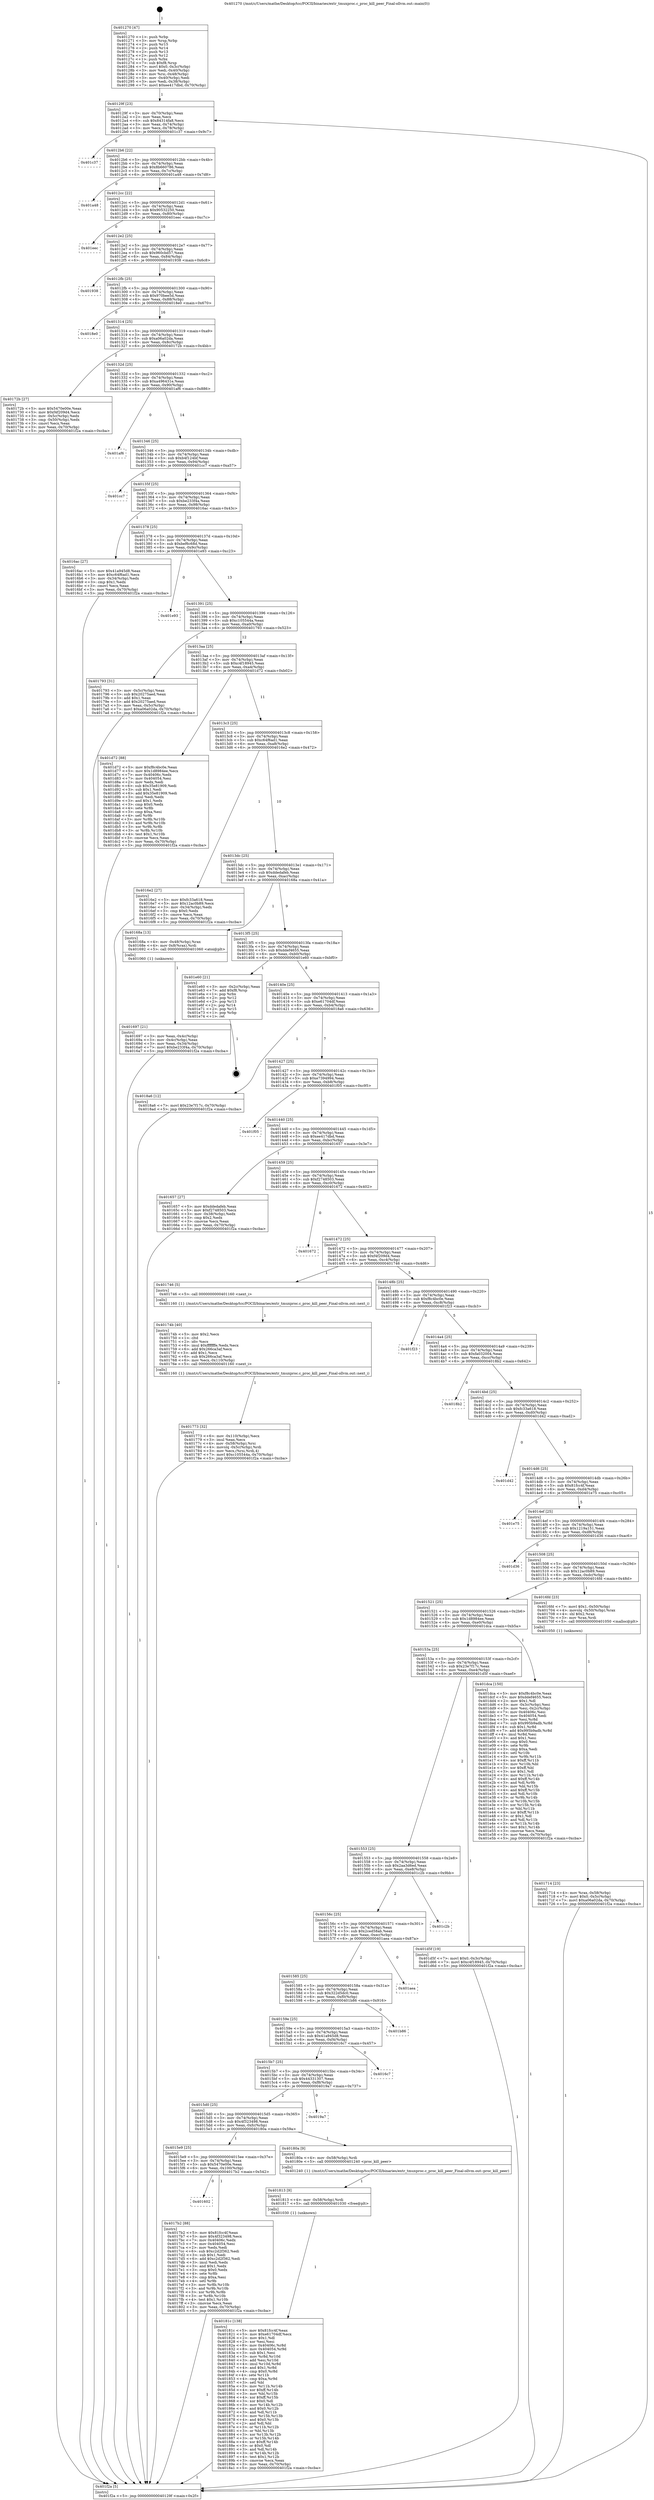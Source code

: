 digraph "0x401270" {
  label = "0x401270 (/mnt/c/Users/mathe/Desktop/tcc/POCII/binaries/extr_tmuxproc.c_proc_kill_peer_Final-ollvm.out::main(0))"
  labelloc = "t"
  node[shape=record]

  Entry [label="",width=0.3,height=0.3,shape=circle,fillcolor=black,style=filled]
  "0x40129f" [label="{
     0x40129f [23]\l
     | [instrs]\l
     &nbsp;&nbsp;0x40129f \<+3\>: mov -0x70(%rbp),%eax\l
     &nbsp;&nbsp;0x4012a2 \<+2\>: mov %eax,%ecx\l
     &nbsp;&nbsp;0x4012a4 \<+6\>: sub $0x84314fa8,%ecx\l
     &nbsp;&nbsp;0x4012aa \<+3\>: mov %eax,-0x74(%rbp)\l
     &nbsp;&nbsp;0x4012ad \<+3\>: mov %ecx,-0x78(%rbp)\l
     &nbsp;&nbsp;0x4012b0 \<+6\>: je 0000000000401c37 \<main+0x9c7\>\l
  }"]
  "0x401c37" [label="{
     0x401c37\l
  }", style=dashed]
  "0x4012b6" [label="{
     0x4012b6 [22]\l
     | [instrs]\l
     &nbsp;&nbsp;0x4012b6 \<+5\>: jmp 00000000004012bb \<main+0x4b\>\l
     &nbsp;&nbsp;0x4012bb \<+3\>: mov -0x74(%rbp),%eax\l
     &nbsp;&nbsp;0x4012be \<+5\>: sub $0x8b660786,%eax\l
     &nbsp;&nbsp;0x4012c3 \<+3\>: mov %eax,-0x7c(%rbp)\l
     &nbsp;&nbsp;0x4012c6 \<+6\>: je 0000000000401a48 \<main+0x7d8\>\l
  }"]
  Exit [label="",width=0.3,height=0.3,shape=circle,fillcolor=black,style=filled,peripheries=2]
  "0x401a48" [label="{
     0x401a48\l
  }", style=dashed]
  "0x4012cc" [label="{
     0x4012cc [22]\l
     | [instrs]\l
     &nbsp;&nbsp;0x4012cc \<+5\>: jmp 00000000004012d1 \<main+0x61\>\l
     &nbsp;&nbsp;0x4012d1 \<+3\>: mov -0x74(%rbp),%eax\l
     &nbsp;&nbsp;0x4012d4 \<+5\>: sub $0x90532250,%eax\l
     &nbsp;&nbsp;0x4012d9 \<+3\>: mov %eax,-0x80(%rbp)\l
     &nbsp;&nbsp;0x4012dc \<+6\>: je 0000000000401eec \<main+0xc7c\>\l
  }"]
  "0x40181c" [label="{
     0x40181c [138]\l
     | [instrs]\l
     &nbsp;&nbsp;0x40181c \<+5\>: mov $0x81fcc4f,%eax\l
     &nbsp;&nbsp;0x401821 \<+5\>: mov $0xe61704df,%ecx\l
     &nbsp;&nbsp;0x401826 \<+2\>: mov $0x1,%dl\l
     &nbsp;&nbsp;0x401828 \<+2\>: xor %esi,%esi\l
     &nbsp;&nbsp;0x40182a \<+8\>: mov 0x40406c,%r8d\l
     &nbsp;&nbsp;0x401832 \<+8\>: mov 0x404054,%r9d\l
     &nbsp;&nbsp;0x40183a \<+3\>: sub $0x1,%esi\l
     &nbsp;&nbsp;0x40183d \<+3\>: mov %r8d,%r10d\l
     &nbsp;&nbsp;0x401840 \<+3\>: add %esi,%r10d\l
     &nbsp;&nbsp;0x401843 \<+4\>: imul %r10d,%r8d\l
     &nbsp;&nbsp;0x401847 \<+4\>: and $0x1,%r8d\l
     &nbsp;&nbsp;0x40184b \<+4\>: cmp $0x0,%r8d\l
     &nbsp;&nbsp;0x40184f \<+4\>: sete %r11b\l
     &nbsp;&nbsp;0x401853 \<+4\>: cmp $0xa,%r9d\l
     &nbsp;&nbsp;0x401857 \<+3\>: setl %bl\l
     &nbsp;&nbsp;0x40185a \<+3\>: mov %r11b,%r14b\l
     &nbsp;&nbsp;0x40185d \<+4\>: xor $0xff,%r14b\l
     &nbsp;&nbsp;0x401861 \<+3\>: mov %bl,%r15b\l
     &nbsp;&nbsp;0x401864 \<+4\>: xor $0xff,%r15b\l
     &nbsp;&nbsp;0x401868 \<+3\>: xor $0x0,%dl\l
     &nbsp;&nbsp;0x40186b \<+3\>: mov %r14b,%r12b\l
     &nbsp;&nbsp;0x40186e \<+4\>: and $0x0,%r12b\l
     &nbsp;&nbsp;0x401872 \<+3\>: and %dl,%r11b\l
     &nbsp;&nbsp;0x401875 \<+3\>: mov %r15b,%r13b\l
     &nbsp;&nbsp;0x401878 \<+4\>: and $0x0,%r13b\l
     &nbsp;&nbsp;0x40187c \<+2\>: and %dl,%bl\l
     &nbsp;&nbsp;0x40187e \<+3\>: or %r11b,%r12b\l
     &nbsp;&nbsp;0x401881 \<+3\>: or %bl,%r13b\l
     &nbsp;&nbsp;0x401884 \<+3\>: xor %r13b,%r12b\l
     &nbsp;&nbsp;0x401887 \<+3\>: or %r15b,%r14b\l
     &nbsp;&nbsp;0x40188a \<+4\>: xor $0xff,%r14b\l
     &nbsp;&nbsp;0x40188e \<+3\>: or $0x0,%dl\l
     &nbsp;&nbsp;0x401891 \<+3\>: and %dl,%r14b\l
     &nbsp;&nbsp;0x401894 \<+3\>: or %r14b,%r12b\l
     &nbsp;&nbsp;0x401897 \<+4\>: test $0x1,%r12b\l
     &nbsp;&nbsp;0x40189b \<+3\>: cmovne %ecx,%eax\l
     &nbsp;&nbsp;0x40189e \<+3\>: mov %eax,-0x70(%rbp)\l
     &nbsp;&nbsp;0x4018a1 \<+5\>: jmp 0000000000401f2a \<main+0xcba\>\l
  }"]
  "0x401eec" [label="{
     0x401eec\l
  }", style=dashed]
  "0x4012e2" [label="{
     0x4012e2 [25]\l
     | [instrs]\l
     &nbsp;&nbsp;0x4012e2 \<+5\>: jmp 00000000004012e7 \<main+0x77\>\l
     &nbsp;&nbsp;0x4012e7 \<+3\>: mov -0x74(%rbp),%eax\l
     &nbsp;&nbsp;0x4012ea \<+5\>: sub $0x960cbd57,%eax\l
     &nbsp;&nbsp;0x4012ef \<+6\>: mov %eax,-0x84(%rbp)\l
     &nbsp;&nbsp;0x4012f5 \<+6\>: je 0000000000401938 \<main+0x6c8\>\l
  }"]
  "0x401813" [label="{
     0x401813 [9]\l
     | [instrs]\l
     &nbsp;&nbsp;0x401813 \<+4\>: mov -0x58(%rbp),%rdi\l
     &nbsp;&nbsp;0x401817 \<+5\>: call 0000000000401030 \<free@plt\>\l
     | [calls]\l
     &nbsp;&nbsp;0x401030 \{1\} (unknown)\l
  }"]
  "0x401938" [label="{
     0x401938\l
  }", style=dashed]
  "0x4012fb" [label="{
     0x4012fb [25]\l
     | [instrs]\l
     &nbsp;&nbsp;0x4012fb \<+5\>: jmp 0000000000401300 \<main+0x90\>\l
     &nbsp;&nbsp;0x401300 \<+3\>: mov -0x74(%rbp),%eax\l
     &nbsp;&nbsp;0x401303 \<+5\>: sub $0x970bee5d,%eax\l
     &nbsp;&nbsp;0x401308 \<+6\>: mov %eax,-0x88(%rbp)\l
     &nbsp;&nbsp;0x40130e \<+6\>: je 00000000004018e0 \<main+0x670\>\l
  }"]
  "0x401602" [label="{
     0x401602\l
  }", style=dashed]
  "0x4018e0" [label="{
     0x4018e0\l
  }", style=dashed]
  "0x401314" [label="{
     0x401314 [25]\l
     | [instrs]\l
     &nbsp;&nbsp;0x401314 \<+5\>: jmp 0000000000401319 \<main+0xa9\>\l
     &nbsp;&nbsp;0x401319 \<+3\>: mov -0x74(%rbp),%eax\l
     &nbsp;&nbsp;0x40131c \<+5\>: sub $0xa06a02da,%eax\l
     &nbsp;&nbsp;0x401321 \<+6\>: mov %eax,-0x8c(%rbp)\l
     &nbsp;&nbsp;0x401327 \<+6\>: je 000000000040172b \<main+0x4bb\>\l
  }"]
  "0x4017b2" [label="{
     0x4017b2 [88]\l
     | [instrs]\l
     &nbsp;&nbsp;0x4017b2 \<+5\>: mov $0x81fcc4f,%eax\l
     &nbsp;&nbsp;0x4017b7 \<+5\>: mov $0x4f323498,%ecx\l
     &nbsp;&nbsp;0x4017bc \<+7\>: mov 0x40406c,%edx\l
     &nbsp;&nbsp;0x4017c3 \<+7\>: mov 0x404054,%esi\l
     &nbsp;&nbsp;0x4017ca \<+2\>: mov %edx,%edi\l
     &nbsp;&nbsp;0x4017cc \<+6\>: sub $0xc2d2f362,%edi\l
     &nbsp;&nbsp;0x4017d2 \<+3\>: sub $0x1,%edi\l
     &nbsp;&nbsp;0x4017d5 \<+6\>: add $0xc2d2f362,%edi\l
     &nbsp;&nbsp;0x4017db \<+3\>: imul %edi,%edx\l
     &nbsp;&nbsp;0x4017de \<+3\>: and $0x1,%edx\l
     &nbsp;&nbsp;0x4017e1 \<+3\>: cmp $0x0,%edx\l
     &nbsp;&nbsp;0x4017e4 \<+4\>: sete %r8b\l
     &nbsp;&nbsp;0x4017e8 \<+3\>: cmp $0xa,%esi\l
     &nbsp;&nbsp;0x4017eb \<+4\>: setl %r9b\l
     &nbsp;&nbsp;0x4017ef \<+3\>: mov %r8b,%r10b\l
     &nbsp;&nbsp;0x4017f2 \<+3\>: and %r9b,%r10b\l
     &nbsp;&nbsp;0x4017f5 \<+3\>: xor %r9b,%r8b\l
     &nbsp;&nbsp;0x4017f8 \<+3\>: or %r8b,%r10b\l
     &nbsp;&nbsp;0x4017fb \<+4\>: test $0x1,%r10b\l
     &nbsp;&nbsp;0x4017ff \<+3\>: cmovne %ecx,%eax\l
     &nbsp;&nbsp;0x401802 \<+3\>: mov %eax,-0x70(%rbp)\l
     &nbsp;&nbsp;0x401805 \<+5\>: jmp 0000000000401f2a \<main+0xcba\>\l
  }"]
  "0x40172b" [label="{
     0x40172b [27]\l
     | [instrs]\l
     &nbsp;&nbsp;0x40172b \<+5\>: mov $0x5470e00e,%eax\l
     &nbsp;&nbsp;0x401730 \<+5\>: mov $0xf4f209d4,%ecx\l
     &nbsp;&nbsp;0x401735 \<+3\>: mov -0x5c(%rbp),%edx\l
     &nbsp;&nbsp;0x401738 \<+3\>: cmp -0x50(%rbp),%edx\l
     &nbsp;&nbsp;0x40173b \<+3\>: cmovl %ecx,%eax\l
     &nbsp;&nbsp;0x40173e \<+3\>: mov %eax,-0x70(%rbp)\l
     &nbsp;&nbsp;0x401741 \<+5\>: jmp 0000000000401f2a \<main+0xcba\>\l
  }"]
  "0x40132d" [label="{
     0x40132d [25]\l
     | [instrs]\l
     &nbsp;&nbsp;0x40132d \<+5\>: jmp 0000000000401332 \<main+0xc2\>\l
     &nbsp;&nbsp;0x401332 \<+3\>: mov -0x74(%rbp),%eax\l
     &nbsp;&nbsp;0x401335 \<+5\>: sub $0xa496431e,%eax\l
     &nbsp;&nbsp;0x40133a \<+6\>: mov %eax,-0x90(%rbp)\l
     &nbsp;&nbsp;0x401340 \<+6\>: je 0000000000401af6 \<main+0x886\>\l
  }"]
  "0x4015e9" [label="{
     0x4015e9 [25]\l
     | [instrs]\l
     &nbsp;&nbsp;0x4015e9 \<+5\>: jmp 00000000004015ee \<main+0x37e\>\l
     &nbsp;&nbsp;0x4015ee \<+3\>: mov -0x74(%rbp),%eax\l
     &nbsp;&nbsp;0x4015f1 \<+5\>: sub $0x5470e00e,%eax\l
     &nbsp;&nbsp;0x4015f6 \<+6\>: mov %eax,-0x100(%rbp)\l
     &nbsp;&nbsp;0x4015fc \<+6\>: je 00000000004017b2 \<main+0x542\>\l
  }"]
  "0x401af6" [label="{
     0x401af6\l
  }", style=dashed]
  "0x401346" [label="{
     0x401346 [25]\l
     | [instrs]\l
     &nbsp;&nbsp;0x401346 \<+5\>: jmp 000000000040134b \<main+0xdb\>\l
     &nbsp;&nbsp;0x40134b \<+3\>: mov -0x74(%rbp),%eax\l
     &nbsp;&nbsp;0x40134e \<+5\>: sub $0xb4f124bf,%eax\l
     &nbsp;&nbsp;0x401353 \<+6\>: mov %eax,-0x94(%rbp)\l
     &nbsp;&nbsp;0x401359 \<+6\>: je 0000000000401cc7 \<main+0xa57\>\l
  }"]
  "0x40180a" [label="{
     0x40180a [9]\l
     | [instrs]\l
     &nbsp;&nbsp;0x40180a \<+4\>: mov -0x58(%rbp),%rdi\l
     &nbsp;&nbsp;0x40180e \<+5\>: call 0000000000401240 \<proc_kill_peer\>\l
     | [calls]\l
     &nbsp;&nbsp;0x401240 \{1\} (/mnt/c/Users/mathe/Desktop/tcc/POCII/binaries/extr_tmuxproc.c_proc_kill_peer_Final-ollvm.out::proc_kill_peer)\l
  }"]
  "0x401cc7" [label="{
     0x401cc7\l
  }", style=dashed]
  "0x40135f" [label="{
     0x40135f [25]\l
     | [instrs]\l
     &nbsp;&nbsp;0x40135f \<+5\>: jmp 0000000000401364 \<main+0xf4\>\l
     &nbsp;&nbsp;0x401364 \<+3\>: mov -0x74(%rbp),%eax\l
     &nbsp;&nbsp;0x401367 \<+5\>: sub $0xbe233f4a,%eax\l
     &nbsp;&nbsp;0x40136c \<+6\>: mov %eax,-0x98(%rbp)\l
     &nbsp;&nbsp;0x401372 \<+6\>: je 00000000004016ac \<main+0x43c\>\l
  }"]
  "0x4015d0" [label="{
     0x4015d0 [25]\l
     | [instrs]\l
     &nbsp;&nbsp;0x4015d0 \<+5\>: jmp 00000000004015d5 \<main+0x365\>\l
     &nbsp;&nbsp;0x4015d5 \<+3\>: mov -0x74(%rbp),%eax\l
     &nbsp;&nbsp;0x4015d8 \<+5\>: sub $0x4f323498,%eax\l
     &nbsp;&nbsp;0x4015dd \<+6\>: mov %eax,-0xfc(%rbp)\l
     &nbsp;&nbsp;0x4015e3 \<+6\>: je 000000000040180a \<main+0x59a\>\l
  }"]
  "0x4016ac" [label="{
     0x4016ac [27]\l
     | [instrs]\l
     &nbsp;&nbsp;0x4016ac \<+5\>: mov $0x41a945d8,%eax\l
     &nbsp;&nbsp;0x4016b1 \<+5\>: mov $0xc64f6ad1,%ecx\l
     &nbsp;&nbsp;0x4016b6 \<+3\>: mov -0x34(%rbp),%edx\l
     &nbsp;&nbsp;0x4016b9 \<+3\>: cmp $0x1,%edx\l
     &nbsp;&nbsp;0x4016bc \<+3\>: cmovl %ecx,%eax\l
     &nbsp;&nbsp;0x4016bf \<+3\>: mov %eax,-0x70(%rbp)\l
     &nbsp;&nbsp;0x4016c2 \<+5\>: jmp 0000000000401f2a \<main+0xcba\>\l
  }"]
  "0x401378" [label="{
     0x401378 [25]\l
     | [instrs]\l
     &nbsp;&nbsp;0x401378 \<+5\>: jmp 000000000040137d \<main+0x10d\>\l
     &nbsp;&nbsp;0x40137d \<+3\>: mov -0x74(%rbp),%eax\l
     &nbsp;&nbsp;0x401380 \<+5\>: sub $0xbef6c68d,%eax\l
     &nbsp;&nbsp;0x401385 \<+6\>: mov %eax,-0x9c(%rbp)\l
     &nbsp;&nbsp;0x40138b \<+6\>: je 0000000000401e93 \<main+0xc23\>\l
  }"]
  "0x4019a7" [label="{
     0x4019a7\l
  }", style=dashed]
  "0x401e93" [label="{
     0x401e93\l
  }", style=dashed]
  "0x401391" [label="{
     0x401391 [25]\l
     | [instrs]\l
     &nbsp;&nbsp;0x401391 \<+5\>: jmp 0000000000401396 \<main+0x126\>\l
     &nbsp;&nbsp;0x401396 \<+3\>: mov -0x74(%rbp),%eax\l
     &nbsp;&nbsp;0x401399 \<+5\>: sub $0xc105544a,%eax\l
     &nbsp;&nbsp;0x40139e \<+6\>: mov %eax,-0xa0(%rbp)\l
     &nbsp;&nbsp;0x4013a4 \<+6\>: je 0000000000401793 \<main+0x523\>\l
  }"]
  "0x4015b7" [label="{
     0x4015b7 [25]\l
     | [instrs]\l
     &nbsp;&nbsp;0x4015b7 \<+5\>: jmp 00000000004015bc \<main+0x34c\>\l
     &nbsp;&nbsp;0x4015bc \<+3\>: mov -0x74(%rbp),%eax\l
     &nbsp;&nbsp;0x4015bf \<+5\>: sub $0x44331307,%eax\l
     &nbsp;&nbsp;0x4015c4 \<+6\>: mov %eax,-0xf8(%rbp)\l
     &nbsp;&nbsp;0x4015ca \<+6\>: je 00000000004019a7 \<main+0x737\>\l
  }"]
  "0x401793" [label="{
     0x401793 [31]\l
     | [instrs]\l
     &nbsp;&nbsp;0x401793 \<+3\>: mov -0x5c(%rbp),%eax\l
     &nbsp;&nbsp;0x401796 \<+5\>: sub $0x20275aed,%eax\l
     &nbsp;&nbsp;0x40179b \<+3\>: add $0x1,%eax\l
     &nbsp;&nbsp;0x40179e \<+5\>: add $0x20275aed,%eax\l
     &nbsp;&nbsp;0x4017a3 \<+3\>: mov %eax,-0x5c(%rbp)\l
     &nbsp;&nbsp;0x4017a6 \<+7\>: movl $0xa06a02da,-0x70(%rbp)\l
     &nbsp;&nbsp;0x4017ad \<+5\>: jmp 0000000000401f2a \<main+0xcba\>\l
  }"]
  "0x4013aa" [label="{
     0x4013aa [25]\l
     | [instrs]\l
     &nbsp;&nbsp;0x4013aa \<+5\>: jmp 00000000004013af \<main+0x13f\>\l
     &nbsp;&nbsp;0x4013af \<+3\>: mov -0x74(%rbp),%eax\l
     &nbsp;&nbsp;0x4013b2 \<+5\>: sub $0xc4f18945,%eax\l
     &nbsp;&nbsp;0x4013b7 \<+6\>: mov %eax,-0xa4(%rbp)\l
     &nbsp;&nbsp;0x4013bd \<+6\>: je 0000000000401d72 \<main+0xb02\>\l
  }"]
  "0x4016c7" [label="{
     0x4016c7\l
  }", style=dashed]
  "0x401d72" [label="{
     0x401d72 [88]\l
     | [instrs]\l
     &nbsp;&nbsp;0x401d72 \<+5\>: mov $0xf8c4bc0e,%eax\l
     &nbsp;&nbsp;0x401d77 \<+5\>: mov $0x1d8984ee,%ecx\l
     &nbsp;&nbsp;0x401d7c \<+7\>: mov 0x40406c,%edx\l
     &nbsp;&nbsp;0x401d83 \<+7\>: mov 0x404054,%esi\l
     &nbsp;&nbsp;0x401d8a \<+2\>: mov %edx,%edi\l
     &nbsp;&nbsp;0x401d8c \<+6\>: sub $0x35e81909,%edi\l
     &nbsp;&nbsp;0x401d92 \<+3\>: sub $0x1,%edi\l
     &nbsp;&nbsp;0x401d95 \<+6\>: add $0x35e81909,%edi\l
     &nbsp;&nbsp;0x401d9b \<+3\>: imul %edi,%edx\l
     &nbsp;&nbsp;0x401d9e \<+3\>: and $0x1,%edx\l
     &nbsp;&nbsp;0x401da1 \<+3\>: cmp $0x0,%edx\l
     &nbsp;&nbsp;0x401da4 \<+4\>: sete %r8b\l
     &nbsp;&nbsp;0x401da8 \<+3\>: cmp $0xa,%esi\l
     &nbsp;&nbsp;0x401dab \<+4\>: setl %r9b\l
     &nbsp;&nbsp;0x401daf \<+3\>: mov %r8b,%r10b\l
     &nbsp;&nbsp;0x401db2 \<+3\>: and %r9b,%r10b\l
     &nbsp;&nbsp;0x401db5 \<+3\>: xor %r9b,%r8b\l
     &nbsp;&nbsp;0x401db8 \<+3\>: or %r8b,%r10b\l
     &nbsp;&nbsp;0x401dbb \<+4\>: test $0x1,%r10b\l
     &nbsp;&nbsp;0x401dbf \<+3\>: cmovne %ecx,%eax\l
     &nbsp;&nbsp;0x401dc2 \<+3\>: mov %eax,-0x70(%rbp)\l
     &nbsp;&nbsp;0x401dc5 \<+5\>: jmp 0000000000401f2a \<main+0xcba\>\l
  }"]
  "0x4013c3" [label="{
     0x4013c3 [25]\l
     | [instrs]\l
     &nbsp;&nbsp;0x4013c3 \<+5\>: jmp 00000000004013c8 \<main+0x158\>\l
     &nbsp;&nbsp;0x4013c8 \<+3\>: mov -0x74(%rbp),%eax\l
     &nbsp;&nbsp;0x4013cb \<+5\>: sub $0xc64f6ad1,%eax\l
     &nbsp;&nbsp;0x4013d0 \<+6\>: mov %eax,-0xa8(%rbp)\l
     &nbsp;&nbsp;0x4013d6 \<+6\>: je 00000000004016e2 \<main+0x472\>\l
  }"]
  "0x40159e" [label="{
     0x40159e [25]\l
     | [instrs]\l
     &nbsp;&nbsp;0x40159e \<+5\>: jmp 00000000004015a3 \<main+0x333\>\l
     &nbsp;&nbsp;0x4015a3 \<+3\>: mov -0x74(%rbp),%eax\l
     &nbsp;&nbsp;0x4015a6 \<+5\>: sub $0x41a945d8,%eax\l
     &nbsp;&nbsp;0x4015ab \<+6\>: mov %eax,-0xf4(%rbp)\l
     &nbsp;&nbsp;0x4015b1 \<+6\>: je 00000000004016c7 \<main+0x457\>\l
  }"]
  "0x4016e2" [label="{
     0x4016e2 [27]\l
     | [instrs]\l
     &nbsp;&nbsp;0x4016e2 \<+5\>: mov $0xfc33a618,%eax\l
     &nbsp;&nbsp;0x4016e7 \<+5\>: mov $0x12ac0b89,%ecx\l
     &nbsp;&nbsp;0x4016ec \<+3\>: mov -0x34(%rbp),%edx\l
     &nbsp;&nbsp;0x4016ef \<+3\>: cmp $0x0,%edx\l
     &nbsp;&nbsp;0x4016f2 \<+3\>: cmove %ecx,%eax\l
     &nbsp;&nbsp;0x4016f5 \<+3\>: mov %eax,-0x70(%rbp)\l
     &nbsp;&nbsp;0x4016f8 \<+5\>: jmp 0000000000401f2a \<main+0xcba\>\l
  }"]
  "0x4013dc" [label="{
     0x4013dc [25]\l
     | [instrs]\l
     &nbsp;&nbsp;0x4013dc \<+5\>: jmp 00000000004013e1 \<main+0x171\>\l
     &nbsp;&nbsp;0x4013e1 \<+3\>: mov -0x74(%rbp),%eax\l
     &nbsp;&nbsp;0x4013e4 \<+5\>: sub $0xddedafeb,%eax\l
     &nbsp;&nbsp;0x4013e9 \<+6\>: mov %eax,-0xac(%rbp)\l
     &nbsp;&nbsp;0x4013ef \<+6\>: je 000000000040168a \<main+0x41a\>\l
  }"]
  "0x401b86" [label="{
     0x401b86\l
  }", style=dashed]
  "0x40168a" [label="{
     0x40168a [13]\l
     | [instrs]\l
     &nbsp;&nbsp;0x40168a \<+4\>: mov -0x48(%rbp),%rax\l
     &nbsp;&nbsp;0x40168e \<+4\>: mov 0x8(%rax),%rdi\l
     &nbsp;&nbsp;0x401692 \<+5\>: call 0000000000401060 \<atoi@plt\>\l
     | [calls]\l
     &nbsp;&nbsp;0x401060 \{1\} (unknown)\l
  }"]
  "0x4013f5" [label="{
     0x4013f5 [25]\l
     | [instrs]\l
     &nbsp;&nbsp;0x4013f5 \<+5\>: jmp 00000000004013fa \<main+0x18a\>\l
     &nbsp;&nbsp;0x4013fa \<+3\>: mov -0x74(%rbp),%eax\l
     &nbsp;&nbsp;0x4013fd \<+5\>: sub $0xddef4655,%eax\l
     &nbsp;&nbsp;0x401402 \<+6\>: mov %eax,-0xb0(%rbp)\l
     &nbsp;&nbsp;0x401408 \<+6\>: je 0000000000401e60 \<main+0xbf0\>\l
  }"]
  "0x401585" [label="{
     0x401585 [25]\l
     | [instrs]\l
     &nbsp;&nbsp;0x401585 \<+5\>: jmp 000000000040158a \<main+0x31a\>\l
     &nbsp;&nbsp;0x40158a \<+3\>: mov -0x74(%rbp),%eax\l
     &nbsp;&nbsp;0x40158d \<+5\>: sub $0x322d5dc0,%eax\l
     &nbsp;&nbsp;0x401592 \<+6\>: mov %eax,-0xf0(%rbp)\l
     &nbsp;&nbsp;0x401598 \<+6\>: je 0000000000401b86 \<main+0x916\>\l
  }"]
  "0x401e60" [label="{
     0x401e60 [21]\l
     | [instrs]\l
     &nbsp;&nbsp;0x401e60 \<+3\>: mov -0x2c(%rbp),%eax\l
     &nbsp;&nbsp;0x401e63 \<+7\>: add $0xf8,%rsp\l
     &nbsp;&nbsp;0x401e6a \<+1\>: pop %rbx\l
     &nbsp;&nbsp;0x401e6b \<+2\>: pop %r12\l
     &nbsp;&nbsp;0x401e6d \<+2\>: pop %r13\l
     &nbsp;&nbsp;0x401e6f \<+2\>: pop %r14\l
     &nbsp;&nbsp;0x401e71 \<+2\>: pop %r15\l
     &nbsp;&nbsp;0x401e73 \<+1\>: pop %rbp\l
     &nbsp;&nbsp;0x401e74 \<+1\>: ret\l
  }"]
  "0x40140e" [label="{
     0x40140e [25]\l
     | [instrs]\l
     &nbsp;&nbsp;0x40140e \<+5\>: jmp 0000000000401413 \<main+0x1a3\>\l
     &nbsp;&nbsp;0x401413 \<+3\>: mov -0x74(%rbp),%eax\l
     &nbsp;&nbsp;0x401416 \<+5\>: sub $0xe61704df,%eax\l
     &nbsp;&nbsp;0x40141b \<+6\>: mov %eax,-0xb4(%rbp)\l
     &nbsp;&nbsp;0x401421 \<+6\>: je 00000000004018a6 \<main+0x636\>\l
  }"]
  "0x401aea" [label="{
     0x401aea\l
  }", style=dashed]
  "0x4018a6" [label="{
     0x4018a6 [12]\l
     | [instrs]\l
     &nbsp;&nbsp;0x4018a6 \<+7\>: movl $0x23e7f17c,-0x70(%rbp)\l
     &nbsp;&nbsp;0x4018ad \<+5\>: jmp 0000000000401f2a \<main+0xcba\>\l
  }"]
  "0x401427" [label="{
     0x401427 [25]\l
     | [instrs]\l
     &nbsp;&nbsp;0x401427 \<+5\>: jmp 000000000040142c \<main+0x1bc\>\l
     &nbsp;&nbsp;0x40142c \<+3\>: mov -0x74(%rbp),%eax\l
     &nbsp;&nbsp;0x40142f \<+5\>: sub $0xe7394994,%eax\l
     &nbsp;&nbsp;0x401434 \<+6\>: mov %eax,-0xb8(%rbp)\l
     &nbsp;&nbsp;0x40143a \<+6\>: je 0000000000401f05 \<main+0xc95\>\l
  }"]
  "0x40156c" [label="{
     0x40156c [25]\l
     | [instrs]\l
     &nbsp;&nbsp;0x40156c \<+5\>: jmp 0000000000401571 \<main+0x301\>\l
     &nbsp;&nbsp;0x401571 \<+3\>: mov -0x74(%rbp),%eax\l
     &nbsp;&nbsp;0x401574 \<+5\>: sub $0x2ced58ab,%eax\l
     &nbsp;&nbsp;0x401579 \<+6\>: mov %eax,-0xec(%rbp)\l
     &nbsp;&nbsp;0x40157f \<+6\>: je 0000000000401aea \<main+0x87a\>\l
  }"]
  "0x401f05" [label="{
     0x401f05\l
  }", style=dashed]
  "0x401440" [label="{
     0x401440 [25]\l
     | [instrs]\l
     &nbsp;&nbsp;0x401440 \<+5\>: jmp 0000000000401445 \<main+0x1d5\>\l
     &nbsp;&nbsp;0x401445 \<+3\>: mov -0x74(%rbp),%eax\l
     &nbsp;&nbsp;0x401448 \<+5\>: sub $0xee417dbd,%eax\l
     &nbsp;&nbsp;0x40144d \<+6\>: mov %eax,-0xbc(%rbp)\l
     &nbsp;&nbsp;0x401453 \<+6\>: je 0000000000401657 \<main+0x3e7\>\l
  }"]
  "0x401c2b" [label="{
     0x401c2b\l
  }", style=dashed]
  "0x401657" [label="{
     0x401657 [27]\l
     | [instrs]\l
     &nbsp;&nbsp;0x401657 \<+5\>: mov $0xddedafeb,%eax\l
     &nbsp;&nbsp;0x40165c \<+5\>: mov $0xf2748503,%ecx\l
     &nbsp;&nbsp;0x401661 \<+3\>: mov -0x38(%rbp),%edx\l
     &nbsp;&nbsp;0x401664 \<+3\>: cmp $0x2,%edx\l
     &nbsp;&nbsp;0x401667 \<+3\>: cmovne %ecx,%eax\l
     &nbsp;&nbsp;0x40166a \<+3\>: mov %eax,-0x70(%rbp)\l
     &nbsp;&nbsp;0x40166d \<+5\>: jmp 0000000000401f2a \<main+0xcba\>\l
  }"]
  "0x401459" [label="{
     0x401459 [25]\l
     | [instrs]\l
     &nbsp;&nbsp;0x401459 \<+5\>: jmp 000000000040145e \<main+0x1ee\>\l
     &nbsp;&nbsp;0x40145e \<+3\>: mov -0x74(%rbp),%eax\l
     &nbsp;&nbsp;0x401461 \<+5\>: sub $0xf2748503,%eax\l
     &nbsp;&nbsp;0x401466 \<+6\>: mov %eax,-0xc0(%rbp)\l
     &nbsp;&nbsp;0x40146c \<+6\>: je 0000000000401672 \<main+0x402\>\l
  }"]
  "0x401f2a" [label="{
     0x401f2a [5]\l
     | [instrs]\l
     &nbsp;&nbsp;0x401f2a \<+5\>: jmp 000000000040129f \<main+0x2f\>\l
  }"]
  "0x401270" [label="{
     0x401270 [47]\l
     | [instrs]\l
     &nbsp;&nbsp;0x401270 \<+1\>: push %rbp\l
     &nbsp;&nbsp;0x401271 \<+3\>: mov %rsp,%rbp\l
     &nbsp;&nbsp;0x401274 \<+2\>: push %r15\l
     &nbsp;&nbsp;0x401276 \<+2\>: push %r14\l
     &nbsp;&nbsp;0x401278 \<+2\>: push %r13\l
     &nbsp;&nbsp;0x40127a \<+2\>: push %r12\l
     &nbsp;&nbsp;0x40127c \<+1\>: push %rbx\l
     &nbsp;&nbsp;0x40127d \<+7\>: sub $0xf8,%rsp\l
     &nbsp;&nbsp;0x401284 \<+7\>: movl $0x0,-0x3c(%rbp)\l
     &nbsp;&nbsp;0x40128b \<+3\>: mov %edi,-0x40(%rbp)\l
     &nbsp;&nbsp;0x40128e \<+4\>: mov %rsi,-0x48(%rbp)\l
     &nbsp;&nbsp;0x401292 \<+3\>: mov -0x40(%rbp),%edi\l
     &nbsp;&nbsp;0x401295 \<+3\>: mov %edi,-0x38(%rbp)\l
     &nbsp;&nbsp;0x401298 \<+7\>: movl $0xee417dbd,-0x70(%rbp)\l
  }"]
  "0x401697" [label="{
     0x401697 [21]\l
     | [instrs]\l
     &nbsp;&nbsp;0x401697 \<+3\>: mov %eax,-0x4c(%rbp)\l
     &nbsp;&nbsp;0x40169a \<+3\>: mov -0x4c(%rbp),%eax\l
     &nbsp;&nbsp;0x40169d \<+3\>: mov %eax,-0x34(%rbp)\l
     &nbsp;&nbsp;0x4016a0 \<+7\>: movl $0xbe233f4a,-0x70(%rbp)\l
     &nbsp;&nbsp;0x4016a7 \<+5\>: jmp 0000000000401f2a \<main+0xcba\>\l
  }"]
  "0x401553" [label="{
     0x401553 [25]\l
     | [instrs]\l
     &nbsp;&nbsp;0x401553 \<+5\>: jmp 0000000000401558 \<main+0x2e8\>\l
     &nbsp;&nbsp;0x401558 \<+3\>: mov -0x74(%rbp),%eax\l
     &nbsp;&nbsp;0x40155b \<+5\>: sub $0x2aa3d6ed,%eax\l
     &nbsp;&nbsp;0x401560 \<+6\>: mov %eax,-0xe8(%rbp)\l
     &nbsp;&nbsp;0x401566 \<+6\>: je 0000000000401c2b \<main+0x9bb\>\l
  }"]
  "0x401672" [label="{
     0x401672\l
  }", style=dashed]
  "0x401472" [label="{
     0x401472 [25]\l
     | [instrs]\l
     &nbsp;&nbsp;0x401472 \<+5\>: jmp 0000000000401477 \<main+0x207\>\l
     &nbsp;&nbsp;0x401477 \<+3\>: mov -0x74(%rbp),%eax\l
     &nbsp;&nbsp;0x40147a \<+5\>: sub $0xf4f209d4,%eax\l
     &nbsp;&nbsp;0x40147f \<+6\>: mov %eax,-0xc4(%rbp)\l
     &nbsp;&nbsp;0x401485 \<+6\>: je 0000000000401746 \<main+0x4d6\>\l
  }"]
  "0x401d5f" [label="{
     0x401d5f [19]\l
     | [instrs]\l
     &nbsp;&nbsp;0x401d5f \<+7\>: movl $0x0,-0x3c(%rbp)\l
     &nbsp;&nbsp;0x401d66 \<+7\>: movl $0xc4f18945,-0x70(%rbp)\l
     &nbsp;&nbsp;0x401d6d \<+5\>: jmp 0000000000401f2a \<main+0xcba\>\l
  }"]
  "0x401746" [label="{
     0x401746 [5]\l
     | [instrs]\l
     &nbsp;&nbsp;0x401746 \<+5\>: call 0000000000401160 \<next_i\>\l
     | [calls]\l
     &nbsp;&nbsp;0x401160 \{1\} (/mnt/c/Users/mathe/Desktop/tcc/POCII/binaries/extr_tmuxproc.c_proc_kill_peer_Final-ollvm.out::next_i)\l
  }"]
  "0x40148b" [label="{
     0x40148b [25]\l
     | [instrs]\l
     &nbsp;&nbsp;0x40148b \<+5\>: jmp 0000000000401490 \<main+0x220\>\l
     &nbsp;&nbsp;0x401490 \<+3\>: mov -0x74(%rbp),%eax\l
     &nbsp;&nbsp;0x401493 \<+5\>: sub $0xf8c4bc0e,%eax\l
     &nbsp;&nbsp;0x401498 \<+6\>: mov %eax,-0xc8(%rbp)\l
     &nbsp;&nbsp;0x40149e \<+6\>: je 0000000000401f23 \<main+0xcb3\>\l
  }"]
  "0x40153a" [label="{
     0x40153a [25]\l
     | [instrs]\l
     &nbsp;&nbsp;0x40153a \<+5\>: jmp 000000000040153f \<main+0x2cf\>\l
     &nbsp;&nbsp;0x40153f \<+3\>: mov -0x74(%rbp),%eax\l
     &nbsp;&nbsp;0x401542 \<+5\>: sub $0x23e7f17c,%eax\l
     &nbsp;&nbsp;0x401547 \<+6\>: mov %eax,-0xe4(%rbp)\l
     &nbsp;&nbsp;0x40154d \<+6\>: je 0000000000401d5f \<main+0xaef\>\l
  }"]
  "0x401f23" [label="{
     0x401f23\l
  }", style=dashed]
  "0x4014a4" [label="{
     0x4014a4 [25]\l
     | [instrs]\l
     &nbsp;&nbsp;0x4014a4 \<+5\>: jmp 00000000004014a9 \<main+0x239\>\l
     &nbsp;&nbsp;0x4014a9 \<+3\>: mov -0x74(%rbp),%eax\l
     &nbsp;&nbsp;0x4014ac \<+5\>: sub $0xfa032004,%eax\l
     &nbsp;&nbsp;0x4014b1 \<+6\>: mov %eax,-0xcc(%rbp)\l
     &nbsp;&nbsp;0x4014b7 \<+6\>: je 00000000004018b2 \<main+0x642\>\l
  }"]
  "0x401dca" [label="{
     0x401dca [150]\l
     | [instrs]\l
     &nbsp;&nbsp;0x401dca \<+5\>: mov $0xf8c4bc0e,%eax\l
     &nbsp;&nbsp;0x401dcf \<+5\>: mov $0xddef4655,%ecx\l
     &nbsp;&nbsp;0x401dd4 \<+2\>: mov $0x1,%dl\l
     &nbsp;&nbsp;0x401dd6 \<+3\>: mov -0x3c(%rbp),%esi\l
     &nbsp;&nbsp;0x401dd9 \<+3\>: mov %esi,-0x2c(%rbp)\l
     &nbsp;&nbsp;0x401ddc \<+7\>: mov 0x40406c,%esi\l
     &nbsp;&nbsp;0x401de3 \<+7\>: mov 0x404054,%edi\l
     &nbsp;&nbsp;0x401dea \<+3\>: mov %esi,%r8d\l
     &nbsp;&nbsp;0x401ded \<+7\>: sub $0x995b9adb,%r8d\l
     &nbsp;&nbsp;0x401df4 \<+4\>: sub $0x1,%r8d\l
     &nbsp;&nbsp;0x401df8 \<+7\>: add $0x995b9adb,%r8d\l
     &nbsp;&nbsp;0x401dff \<+4\>: imul %r8d,%esi\l
     &nbsp;&nbsp;0x401e03 \<+3\>: and $0x1,%esi\l
     &nbsp;&nbsp;0x401e06 \<+3\>: cmp $0x0,%esi\l
     &nbsp;&nbsp;0x401e09 \<+4\>: sete %r9b\l
     &nbsp;&nbsp;0x401e0d \<+3\>: cmp $0xa,%edi\l
     &nbsp;&nbsp;0x401e10 \<+4\>: setl %r10b\l
     &nbsp;&nbsp;0x401e14 \<+3\>: mov %r9b,%r11b\l
     &nbsp;&nbsp;0x401e17 \<+4\>: xor $0xff,%r11b\l
     &nbsp;&nbsp;0x401e1b \<+3\>: mov %r10b,%bl\l
     &nbsp;&nbsp;0x401e1e \<+3\>: xor $0xff,%bl\l
     &nbsp;&nbsp;0x401e21 \<+3\>: xor $0x1,%dl\l
     &nbsp;&nbsp;0x401e24 \<+3\>: mov %r11b,%r14b\l
     &nbsp;&nbsp;0x401e27 \<+4\>: and $0xff,%r14b\l
     &nbsp;&nbsp;0x401e2b \<+3\>: and %dl,%r9b\l
     &nbsp;&nbsp;0x401e2e \<+3\>: mov %bl,%r15b\l
     &nbsp;&nbsp;0x401e31 \<+4\>: and $0xff,%r15b\l
     &nbsp;&nbsp;0x401e35 \<+3\>: and %dl,%r10b\l
     &nbsp;&nbsp;0x401e38 \<+3\>: or %r9b,%r14b\l
     &nbsp;&nbsp;0x401e3b \<+3\>: or %r10b,%r15b\l
     &nbsp;&nbsp;0x401e3e \<+3\>: xor %r15b,%r14b\l
     &nbsp;&nbsp;0x401e41 \<+3\>: or %bl,%r11b\l
     &nbsp;&nbsp;0x401e44 \<+4\>: xor $0xff,%r11b\l
     &nbsp;&nbsp;0x401e48 \<+3\>: or $0x1,%dl\l
     &nbsp;&nbsp;0x401e4b \<+3\>: and %dl,%r11b\l
     &nbsp;&nbsp;0x401e4e \<+3\>: or %r11b,%r14b\l
     &nbsp;&nbsp;0x401e51 \<+4\>: test $0x1,%r14b\l
     &nbsp;&nbsp;0x401e55 \<+3\>: cmovne %ecx,%eax\l
     &nbsp;&nbsp;0x401e58 \<+3\>: mov %eax,-0x70(%rbp)\l
     &nbsp;&nbsp;0x401e5b \<+5\>: jmp 0000000000401f2a \<main+0xcba\>\l
  }"]
  "0x4018b2" [label="{
     0x4018b2\l
  }", style=dashed]
  "0x4014bd" [label="{
     0x4014bd [25]\l
     | [instrs]\l
     &nbsp;&nbsp;0x4014bd \<+5\>: jmp 00000000004014c2 \<main+0x252\>\l
     &nbsp;&nbsp;0x4014c2 \<+3\>: mov -0x74(%rbp),%eax\l
     &nbsp;&nbsp;0x4014c5 \<+5\>: sub $0xfc33a618,%eax\l
     &nbsp;&nbsp;0x4014ca \<+6\>: mov %eax,-0xd0(%rbp)\l
     &nbsp;&nbsp;0x4014d0 \<+6\>: je 0000000000401d42 \<main+0xad2\>\l
  }"]
  "0x401773" [label="{
     0x401773 [32]\l
     | [instrs]\l
     &nbsp;&nbsp;0x401773 \<+6\>: mov -0x110(%rbp),%ecx\l
     &nbsp;&nbsp;0x401779 \<+3\>: imul %eax,%ecx\l
     &nbsp;&nbsp;0x40177c \<+4\>: mov -0x58(%rbp),%rsi\l
     &nbsp;&nbsp;0x401780 \<+4\>: movslq -0x5c(%rbp),%rdi\l
     &nbsp;&nbsp;0x401784 \<+3\>: mov %ecx,(%rsi,%rdi,4)\l
     &nbsp;&nbsp;0x401787 \<+7\>: movl $0xc105544a,-0x70(%rbp)\l
     &nbsp;&nbsp;0x40178e \<+5\>: jmp 0000000000401f2a \<main+0xcba\>\l
  }"]
  "0x401d42" [label="{
     0x401d42\l
  }", style=dashed]
  "0x4014d6" [label="{
     0x4014d6 [25]\l
     | [instrs]\l
     &nbsp;&nbsp;0x4014d6 \<+5\>: jmp 00000000004014db \<main+0x26b\>\l
     &nbsp;&nbsp;0x4014db \<+3\>: mov -0x74(%rbp),%eax\l
     &nbsp;&nbsp;0x4014de \<+5\>: sub $0x81fcc4f,%eax\l
     &nbsp;&nbsp;0x4014e3 \<+6\>: mov %eax,-0xd4(%rbp)\l
     &nbsp;&nbsp;0x4014e9 \<+6\>: je 0000000000401e75 \<main+0xc05\>\l
  }"]
  "0x40174b" [label="{
     0x40174b [40]\l
     | [instrs]\l
     &nbsp;&nbsp;0x40174b \<+5\>: mov $0x2,%ecx\l
     &nbsp;&nbsp;0x401750 \<+1\>: cltd\l
     &nbsp;&nbsp;0x401751 \<+2\>: idiv %ecx\l
     &nbsp;&nbsp;0x401753 \<+6\>: imul $0xfffffffe,%edx,%ecx\l
     &nbsp;&nbsp;0x401759 \<+6\>: add $0x266ca3af,%ecx\l
     &nbsp;&nbsp;0x40175f \<+3\>: add $0x1,%ecx\l
     &nbsp;&nbsp;0x401762 \<+6\>: sub $0x266ca3af,%ecx\l
     &nbsp;&nbsp;0x401768 \<+6\>: mov %ecx,-0x110(%rbp)\l
     &nbsp;&nbsp;0x40176e \<+5\>: call 0000000000401160 \<next_i\>\l
     | [calls]\l
     &nbsp;&nbsp;0x401160 \{1\} (/mnt/c/Users/mathe/Desktop/tcc/POCII/binaries/extr_tmuxproc.c_proc_kill_peer_Final-ollvm.out::next_i)\l
  }"]
  "0x401e75" [label="{
     0x401e75\l
  }", style=dashed]
  "0x4014ef" [label="{
     0x4014ef [25]\l
     | [instrs]\l
     &nbsp;&nbsp;0x4014ef \<+5\>: jmp 00000000004014f4 \<main+0x284\>\l
     &nbsp;&nbsp;0x4014f4 \<+3\>: mov -0x74(%rbp),%eax\l
     &nbsp;&nbsp;0x4014f7 \<+5\>: sub $0x1219a151,%eax\l
     &nbsp;&nbsp;0x4014fc \<+6\>: mov %eax,-0xd8(%rbp)\l
     &nbsp;&nbsp;0x401502 \<+6\>: je 0000000000401d36 \<main+0xac6\>\l
  }"]
  "0x401714" [label="{
     0x401714 [23]\l
     | [instrs]\l
     &nbsp;&nbsp;0x401714 \<+4\>: mov %rax,-0x58(%rbp)\l
     &nbsp;&nbsp;0x401718 \<+7\>: movl $0x0,-0x5c(%rbp)\l
     &nbsp;&nbsp;0x40171f \<+7\>: movl $0xa06a02da,-0x70(%rbp)\l
     &nbsp;&nbsp;0x401726 \<+5\>: jmp 0000000000401f2a \<main+0xcba\>\l
  }"]
  "0x401d36" [label="{
     0x401d36\l
  }", style=dashed]
  "0x401508" [label="{
     0x401508 [25]\l
     | [instrs]\l
     &nbsp;&nbsp;0x401508 \<+5\>: jmp 000000000040150d \<main+0x29d\>\l
     &nbsp;&nbsp;0x40150d \<+3\>: mov -0x74(%rbp),%eax\l
     &nbsp;&nbsp;0x401510 \<+5\>: sub $0x12ac0b89,%eax\l
     &nbsp;&nbsp;0x401515 \<+6\>: mov %eax,-0xdc(%rbp)\l
     &nbsp;&nbsp;0x40151b \<+6\>: je 00000000004016fd \<main+0x48d\>\l
  }"]
  "0x401521" [label="{
     0x401521 [25]\l
     | [instrs]\l
     &nbsp;&nbsp;0x401521 \<+5\>: jmp 0000000000401526 \<main+0x2b6\>\l
     &nbsp;&nbsp;0x401526 \<+3\>: mov -0x74(%rbp),%eax\l
     &nbsp;&nbsp;0x401529 \<+5\>: sub $0x1d8984ee,%eax\l
     &nbsp;&nbsp;0x40152e \<+6\>: mov %eax,-0xe0(%rbp)\l
     &nbsp;&nbsp;0x401534 \<+6\>: je 0000000000401dca \<main+0xb5a\>\l
  }"]
  "0x4016fd" [label="{
     0x4016fd [23]\l
     | [instrs]\l
     &nbsp;&nbsp;0x4016fd \<+7\>: movl $0x1,-0x50(%rbp)\l
     &nbsp;&nbsp;0x401704 \<+4\>: movslq -0x50(%rbp),%rax\l
     &nbsp;&nbsp;0x401708 \<+4\>: shl $0x2,%rax\l
     &nbsp;&nbsp;0x40170c \<+3\>: mov %rax,%rdi\l
     &nbsp;&nbsp;0x40170f \<+5\>: call 0000000000401050 \<malloc@plt\>\l
     | [calls]\l
     &nbsp;&nbsp;0x401050 \{1\} (unknown)\l
  }"]
  Entry -> "0x401270" [label=" 1"]
  "0x40129f" -> "0x401c37" [label=" 0"]
  "0x40129f" -> "0x4012b6" [label=" 16"]
  "0x401e60" -> Exit [label=" 1"]
  "0x4012b6" -> "0x401a48" [label=" 0"]
  "0x4012b6" -> "0x4012cc" [label=" 16"]
  "0x401dca" -> "0x401f2a" [label=" 1"]
  "0x4012cc" -> "0x401eec" [label=" 0"]
  "0x4012cc" -> "0x4012e2" [label=" 16"]
  "0x401d72" -> "0x401f2a" [label=" 1"]
  "0x4012e2" -> "0x401938" [label=" 0"]
  "0x4012e2" -> "0x4012fb" [label=" 16"]
  "0x401d5f" -> "0x401f2a" [label=" 1"]
  "0x4012fb" -> "0x4018e0" [label=" 0"]
  "0x4012fb" -> "0x401314" [label=" 16"]
  "0x4018a6" -> "0x401f2a" [label=" 1"]
  "0x401314" -> "0x40172b" [label=" 2"]
  "0x401314" -> "0x40132d" [label=" 14"]
  "0x40181c" -> "0x401f2a" [label=" 1"]
  "0x40132d" -> "0x401af6" [label=" 0"]
  "0x40132d" -> "0x401346" [label=" 14"]
  "0x40180a" -> "0x401813" [label=" 1"]
  "0x401346" -> "0x401cc7" [label=" 0"]
  "0x401346" -> "0x40135f" [label=" 14"]
  "0x4017b2" -> "0x401f2a" [label=" 1"]
  "0x40135f" -> "0x4016ac" [label=" 1"]
  "0x40135f" -> "0x401378" [label=" 13"]
  "0x4015e9" -> "0x4017b2" [label=" 1"]
  "0x401378" -> "0x401e93" [label=" 0"]
  "0x401378" -> "0x401391" [label=" 13"]
  "0x401813" -> "0x40181c" [label=" 1"]
  "0x401391" -> "0x401793" [label=" 1"]
  "0x401391" -> "0x4013aa" [label=" 12"]
  "0x4015d0" -> "0x40180a" [label=" 1"]
  "0x4013aa" -> "0x401d72" [label=" 1"]
  "0x4013aa" -> "0x4013c3" [label=" 11"]
  "0x4015e9" -> "0x401602" [label=" 0"]
  "0x4013c3" -> "0x4016e2" [label=" 1"]
  "0x4013c3" -> "0x4013dc" [label=" 10"]
  "0x4015b7" -> "0x4019a7" [label=" 0"]
  "0x4013dc" -> "0x40168a" [label=" 1"]
  "0x4013dc" -> "0x4013f5" [label=" 9"]
  "0x4015d0" -> "0x4015e9" [label=" 1"]
  "0x4013f5" -> "0x401e60" [label=" 1"]
  "0x4013f5" -> "0x40140e" [label=" 8"]
  "0x40159e" -> "0x4016c7" [label=" 0"]
  "0x40140e" -> "0x4018a6" [label=" 1"]
  "0x40140e" -> "0x401427" [label=" 7"]
  "0x4015b7" -> "0x4015d0" [label=" 2"]
  "0x401427" -> "0x401f05" [label=" 0"]
  "0x401427" -> "0x401440" [label=" 7"]
  "0x401585" -> "0x401b86" [label=" 0"]
  "0x401440" -> "0x401657" [label=" 1"]
  "0x401440" -> "0x401459" [label=" 6"]
  "0x401657" -> "0x401f2a" [label=" 1"]
  "0x401270" -> "0x40129f" [label=" 1"]
  "0x401f2a" -> "0x40129f" [label=" 15"]
  "0x40168a" -> "0x401697" [label=" 1"]
  "0x401697" -> "0x401f2a" [label=" 1"]
  "0x4016ac" -> "0x401f2a" [label=" 1"]
  "0x4016e2" -> "0x401f2a" [label=" 1"]
  "0x40159e" -> "0x4015b7" [label=" 2"]
  "0x401459" -> "0x401672" [label=" 0"]
  "0x401459" -> "0x401472" [label=" 6"]
  "0x40156c" -> "0x401aea" [label=" 0"]
  "0x401472" -> "0x401746" [label=" 1"]
  "0x401472" -> "0x40148b" [label=" 5"]
  "0x401585" -> "0x40159e" [label=" 2"]
  "0x40148b" -> "0x401f23" [label=" 0"]
  "0x40148b" -> "0x4014a4" [label=" 5"]
  "0x401553" -> "0x401c2b" [label=" 0"]
  "0x4014a4" -> "0x4018b2" [label=" 0"]
  "0x4014a4" -> "0x4014bd" [label=" 5"]
  "0x40156c" -> "0x401585" [label=" 2"]
  "0x4014bd" -> "0x401d42" [label=" 0"]
  "0x4014bd" -> "0x4014d6" [label=" 5"]
  "0x40153a" -> "0x401d5f" [label=" 1"]
  "0x4014d6" -> "0x401e75" [label=" 0"]
  "0x4014d6" -> "0x4014ef" [label=" 5"]
  "0x401553" -> "0x40156c" [label=" 2"]
  "0x4014ef" -> "0x401d36" [label=" 0"]
  "0x4014ef" -> "0x401508" [label=" 5"]
  "0x401521" -> "0x40153a" [label=" 3"]
  "0x401508" -> "0x4016fd" [label=" 1"]
  "0x401508" -> "0x401521" [label=" 4"]
  "0x4016fd" -> "0x401714" [label=" 1"]
  "0x401714" -> "0x401f2a" [label=" 1"]
  "0x40172b" -> "0x401f2a" [label=" 2"]
  "0x401746" -> "0x40174b" [label=" 1"]
  "0x40174b" -> "0x401773" [label=" 1"]
  "0x401773" -> "0x401f2a" [label=" 1"]
  "0x401793" -> "0x401f2a" [label=" 1"]
  "0x40153a" -> "0x401553" [label=" 2"]
  "0x401521" -> "0x401dca" [label=" 1"]
}
